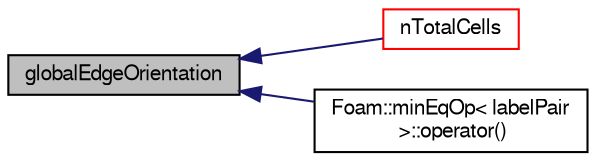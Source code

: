 digraph "globalEdgeOrientation"
{
  bgcolor="transparent";
  edge [fontname="FreeSans",fontsize="10",labelfontname="FreeSans",labelfontsize="10"];
  node [fontname="FreeSans",fontsize="10",shape=record];
  rankdir="LR";
  Node3104 [label="globalEdgeOrientation",height=0.2,width=0.4,color="black", fillcolor="grey75", style="filled", fontcolor="black"];
  Node3104 -> Node3105 [dir="back",color="midnightblue",fontsize="10",style="solid",fontname="FreeSans"];
  Node3105 [label="nTotalCells",height=0.2,width=0.4,color="red",URL="$a27334.html#af5f312e4d0bc5cbcc088e7c247d3a97a",tooltip="Return total number of cells in decomposed mesh. "];
  Node3104 -> Node3128 [dir="back",color="midnightblue",fontsize="10",style="solid",fontname="FreeSans"];
  Node3128 [label="Foam::minEqOp\< labelPair\l \>::operator()",height=0.2,width=0.4,color="black",URL="$a21438.html#a5110bdded347caa6365e4d10554dfc32"];
}
